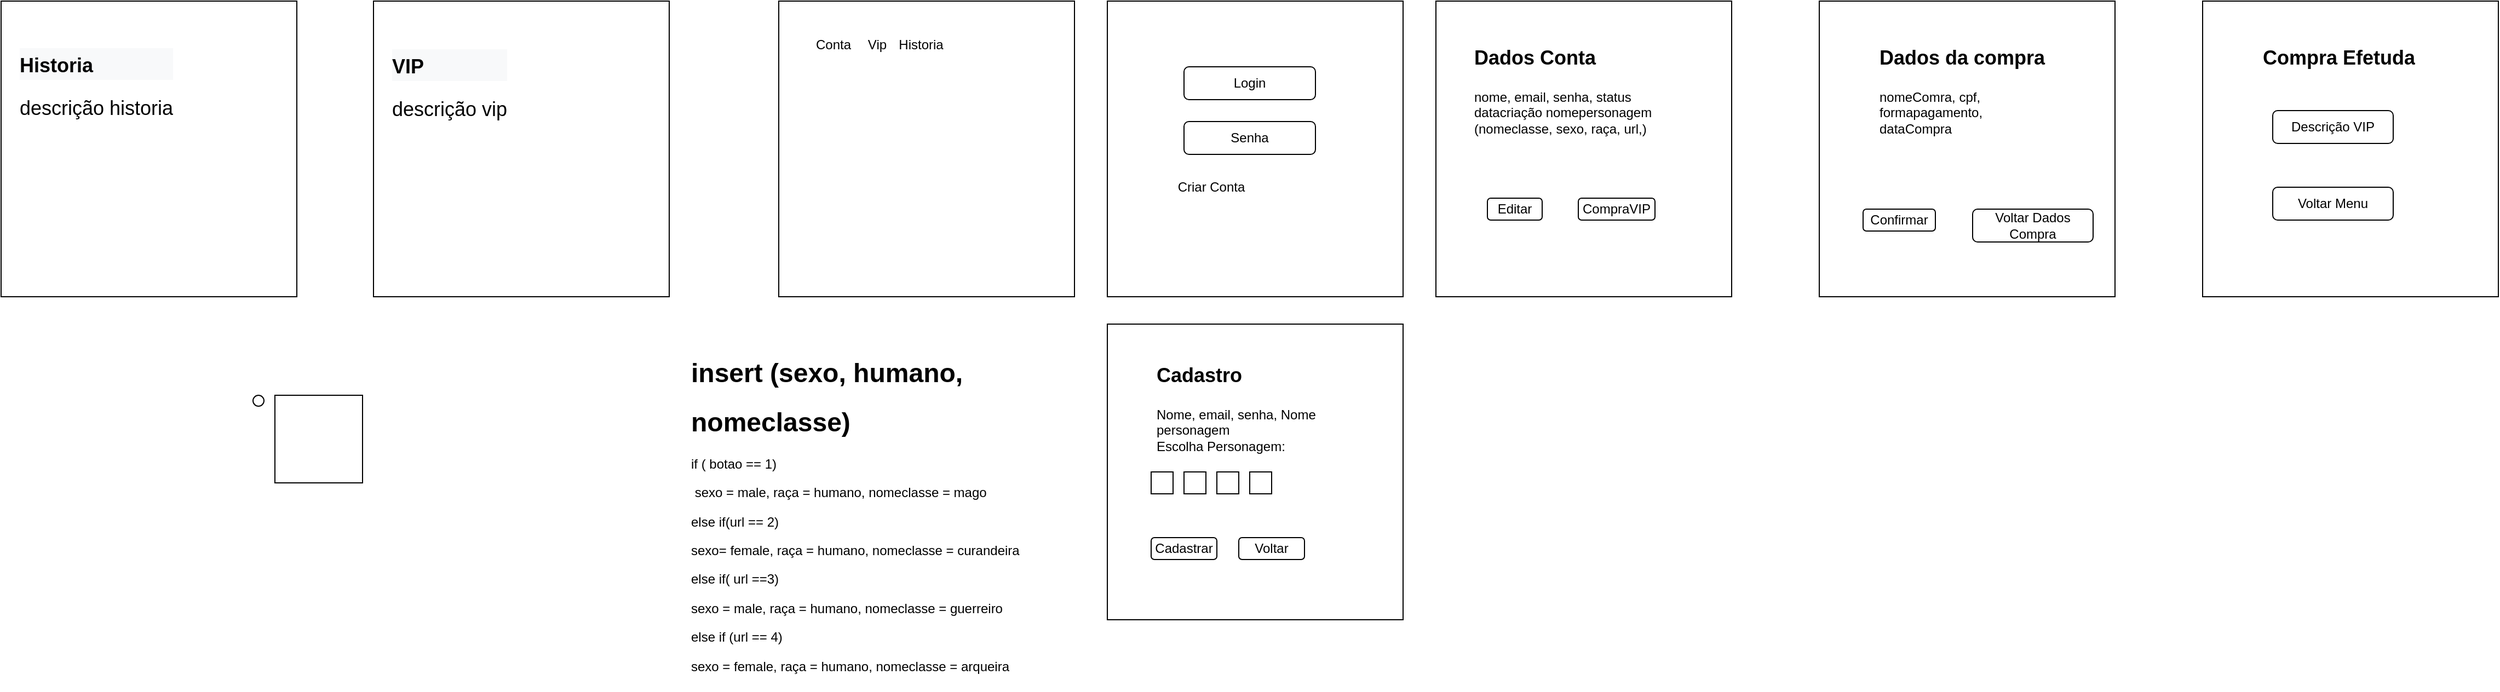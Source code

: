 <mxfile version="14.5.1" type="device"><diagram id="0O2kiEjfPauVrcjLtITI" name="Page-1"><mxGraphModel dx="1745" dy="402" grid="1" gridSize="10" guides="1" tooltips="1" connect="1" arrows="1" fold="1" page="1" pageScale="1" pageWidth="827" pageHeight="1169" math="0" shadow="0"><root><mxCell id="0"/><mxCell id="1" parent="0"/><mxCell id="t1lHGt2lNz94M58EGOi0-1" value="" style="whiteSpace=wrap;html=1;aspect=fixed;" parent="1" vertex="1"><mxGeometry x="180" y="20" width="270" height="270" as="geometry"/></mxCell><mxCell id="t1lHGt2lNz94M58EGOi0-2" value="Conta" style="text;html=1;strokeColor=none;fillColor=none;align=center;verticalAlign=middle;whiteSpace=wrap;rounded=0;" parent="1" vertex="1"><mxGeometry x="210" y="50" width="40" height="20" as="geometry"/></mxCell><mxCell id="t1lHGt2lNz94M58EGOi0-3" value="Vip" style="text;html=1;strokeColor=none;fillColor=none;align=center;verticalAlign=middle;whiteSpace=wrap;rounded=0;" parent="1" vertex="1"><mxGeometry x="250" y="50" width="40" height="20" as="geometry"/></mxCell><mxCell id="t1lHGt2lNz94M58EGOi0-4" value="Historia" style="text;html=1;strokeColor=none;fillColor=none;align=center;verticalAlign=middle;whiteSpace=wrap;rounded=0;" parent="1" vertex="1"><mxGeometry x="290" y="50" width="40" height="20" as="geometry"/></mxCell><mxCell id="t1lHGt2lNz94M58EGOi0-5" value="" style="whiteSpace=wrap;html=1;aspect=fixed;" parent="1" vertex="1"><mxGeometry x="480" y="20" width="270" height="270" as="geometry"/></mxCell><mxCell id="t1lHGt2lNz94M58EGOi0-9" value="Login" style="rounded=1;whiteSpace=wrap;html=1;" parent="1" vertex="1"><mxGeometry x="550" y="80" width="120" height="30" as="geometry"/></mxCell><mxCell id="t1lHGt2lNz94M58EGOi0-10" value="Senha" style="rounded=1;whiteSpace=wrap;html=1;" parent="1" vertex="1"><mxGeometry x="550" y="130" width="120" height="30" as="geometry"/></mxCell><mxCell id="t1lHGt2lNz94M58EGOi0-11" value="Criar Conta" style="text;html=1;strokeColor=none;fillColor=none;align=center;verticalAlign=middle;whiteSpace=wrap;rounded=0;" parent="1" vertex="1"><mxGeometry x="530" y="180" width="90" height="20" as="geometry"/></mxCell><mxCell id="t1lHGt2lNz94M58EGOi0-12" value="" style="whiteSpace=wrap;html=1;aspect=fixed;" parent="1" vertex="1"><mxGeometry x="780" y="20" width="270" height="270" as="geometry"/></mxCell><mxCell id="t1lHGt2lNz94M58EGOi0-18" value="&lt;h1&gt;&lt;font style=&quot;font-size: 18px&quot;&gt;Dados Conta&lt;/font&gt;&lt;/h1&gt;&lt;div&gt;&lt;font style=&quot;font-size: 12px&quot;&gt;nome, email, senha, status&lt;/font&gt;&lt;/div&gt;&lt;div&gt;&lt;font style=&quot;font-size: 12px&quot;&gt;datacriação nomepersonagem (nomeclasse, sexo, raça, url,)&lt;/font&gt;&lt;/div&gt;" style="text;html=1;strokeColor=none;fillColor=none;spacing=5;spacingTop=-20;whiteSpace=wrap;overflow=hidden;rounded=0;" parent="1" vertex="1"><mxGeometry x="810" y="50" width="190" height="120" as="geometry"/></mxCell><mxCell id="t1lHGt2lNz94M58EGOi0-22" value="" style="whiteSpace=wrap;html=1;aspect=fixed;" parent="1" vertex="1"><mxGeometry x="480" y="315" width="270" height="270" as="geometry"/></mxCell><mxCell id="t1lHGt2lNz94M58EGOi0-24" value="&lt;h1&gt;&lt;span style=&quot;font-size: 18px&quot;&gt;Cadastro&lt;/span&gt;&lt;/h1&gt;&lt;h1&gt;&lt;div style=&quot;font-size: 12px ; font-weight: 400&quot;&gt;Nome, email, senha, Nome personagem&lt;/div&gt;&lt;div style=&quot;font-size: 12px ; font-weight: 400&quot;&gt;Escolha Personagem:&lt;br&gt;&lt;br&gt;&lt;/div&gt;&lt;/h1&gt;" style="text;html=1;strokeColor=none;fillColor=none;spacing=5;spacingTop=-20;whiteSpace=wrap;overflow=hidden;rounded=0;" parent="1" vertex="1"><mxGeometry x="520" y="340" width="190" height="120" as="geometry"/></mxCell><mxCell id="t1lHGt2lNz94M58EGOi0-27" value="&lt;h1&gt;insert (sexo, humano,&lt;/h1&gt;&lt;h1&gt;nomeclasse)&lt;/h1&gt;&lt;p&gt;if ( botao == 1)&lt;/p&gt;&lt;p&gt;&lt;span&gt;&amp;nbsp;sexo = male, raça = humano, nomeclasse = mago&lt;/span&gt;&lt;/p&gt;&lt;p&gt;else if(url == 2)&lt;/p&gt;&lt;p&gt;sexo= female, raça = humano, nomeclasse = curandeira&amp;nbsp;&lt;/p&gt;&lt;p&gt;else if( url ==3)&amp;nbsp;&lt;/p&gt;&lt;p&gt;sexo = male, raça = humano, nomeclasse = guerreiro&lt;/p&gt;&lt;p&gt;else if (url == 4)&lt;/p&gt;&lt;p&gt;sexo = female, raça = humano, nomeclasse = arqueira&lt;/p&gt;&lt;p&gt;&lt;br&gt;&lt;/p&gt;&lt;p&gt;&lt;br&gt;&lt;/p&gt;" style="text;html=1;strokeColor=none;fillColor=none;spacing=5;spacingTop=-20;whiteSpace=wrap;overflow=hidden;rounded=0;" parent="1" vertex="1"><mxGeometry x="95" y="340" width="350" height="310" as="geometry"/></mxCell><mxCell id="t1lHGt2lNz94M58EGOi0-28" value="" style="rounded=0;whiteSpace=wrap;html=1;" parent="1" vertex="1"><mxGeometry x="520" y="450" width="20" height="20" as="geometry"/></mxCell><mxCell id="t1lHGt2lNz94M58EGOi0-29" value="" style="rounded=0;whiteSpace=wrap;html=1;" parent="1" vertex="1"><mxGeometry x="550" y="450" width="20" height="20" as="geometry"/></mxCell><mxCell id="t1lHGt2lNz94M58EGOi0-30" value="" style="rounded=0;whiteSpace=wrap;html=1;" parent="1" vertex="1"><mxGeometry x="580" y="450" width="20" height="20" as="geometry"/></mxCell><mxCell id="t1lHGt2lNz94M58EGOi0-31" value="" style="rounded=0;whiteSpace=wrap;html=1;" parent="1" vertex="1"><mxGeometry x="610" y="450" width="20" height="20" as="geometry"/></mxCell><mxCell id="t1lHGt2lNz94M58EGOi0-33" value="Editar" style="rounded=1;whiteSpace=wrap;html=1;" parent="1" vertex="1"><mxGeometry x="827" y="200" width="50" height="20" as="geometry"/></mxCell><mxCell id="t1lHGt2lNz94M58EGOi0-35" value="Cadastrar" style="rounded=1;whiteSpace=wrap;html=1;" parent="1" vertex="1"><mxGeometry x="520" y="510" width="60" height="20" as="geometry"/></mxCell><mxCell id="t1lHGt2lNz94M58EGOi0-36" value="Voltar" style="rounded=1;whiteSpace=wrap;html=1;" parent="1" vertex="1"><mxGeometry x="600" y="510" width="60" height="20" as="geometry"/></mxCell><mxCell id="t1lHGt2lNz94M58EGOi0-37" value="CompraVIP" style="rounded=1;whiteSpace=wrap;html=1;" parent="1" vertex="1"><mxGeometry x="910" y="200" width="70" height="20" as="geometry"/></mxCell><mxCell id="t1lHGt2lNz94M58EGOi0-38" value="" style="whiteSpace=wrap;html=1;aspect=fixed;" parent="1" vertex="1"><mxGeometry x="1130" y="20" width="270" height="270" as="geometry"/></mxCell><mxCell id="t1lHGt2lNz94M58EGOi0-39" value="&lt;h1&gt;&lt;font style=&quot;font-size: 18px&quot;&gt;Dados da compra&lt;/font&gt;&lt;/h1&gt;&lt;div&gt;&lt;font style=&quot;font-size: 12px&quot;&gt;nomeComra, cpf, formapagamento, dataCompra&lt;/font&gt;&lt;/div&gt;&lt;div&gt;&lt;br&gt;&lt;/div&gt;" style="text;html=1;strokeColor=none;fillColor=none;spacing=5;spacingTop=-20;whiteSpace=wrap;overflow=hidden;rounded=0;" parent="1" vertex="1"><mxGeometry x="1180" y="50" width="170" height="100" as="geometry"/></mxCell><mxCell id="t1lHGt2lNz94M58EGOi0-40" value="Voltar Dados Compra" style="rounded=1;whiteSpace=wrap;html=1;" parent="1" vertex="1"><mxGeometry x="1270" y="210" width="110" height="30" as="geometry"/></mxCell><mxCell id="t1lHGt2lNz94M58EGOi0-41" value="Confirmar" style="rounded=1;whiteSpace=wrap;html=1;" parent="1" vertex="1"><mxGeometry x="1170" y="210" width="66" height="20" as="geometry"/></mxCell><mxCell id="t1lHGt2lNz94M58EGOi0-43" value="" style="whiteSpace=wrap;html=1;aspect=fixed;" parent="1" vertex="1"><mxGeometry x="1480" y="20" width="270" height="270" as="geometry"/></mxCell><mxCell id="t1lHGt2lNz94M58EGOi0-44" value="&lt;h1&gt;&lt;span style=&quot;font-size: 18px&quot;&gt;Compra Efetuda&lt;/span&gt;&lt;/h1&gt;" style="text;html=1;strokeColor=none;fillColor=none;spacing=5;spacingTop=-20;whiteSpace=wrap;overflow=hidden;rounded=0;" parent="1" vertex="1"><mxGeometry x="1530" y="50" width="170" height="100" as="geometry"/></mxCell><mxCell id="t1lHGt2lNz94M58EGOi0-45" value="Descrição VIP" style="rounded=1;whiteSpace=wrap;html=1;" parent="1" vertex="1"><mxGeometry x="1544" y="120" width="110" height="30" as="geometry"/></mxCell><mxCell id="t1lHGt2lNz94M58EGOi0-47" value="Voltar Menu" style="rounded=1;whiteSpace=wrap;html=1;" parent="1" vertex="1"><mxGeometry x="1544" y="190" width="110" height="30" as="geometry"/></mxCell><mxCell id="t1lHGt2lNz94M58EGOi0-48" value="" style="whiteSpace=wrap;html=1;aspect=fixed;" parent="1" vertex="1"><mxGeometry x="-190" y="20" width="270" height="270" as="geometry"/></mxCell><mxCell id="t1lHGt2lNz94M58EGOi0-52" value="&lt;h1 style=&quot;color: rgb(0 , 0 , 0) ; font-family: &amp;#34;helvetica&amp;#34; ; font-style: normal ; letter-spacing: normal ; text-align: left ; text-indent: 0px ; text-transform: none ; word-spacing: 0px ; background-color: rgb(248 , 249 , 250)&quot;&gt;&lt;span style=&quot;font-size: 18px&quot;&gt;VIP&lt;/span&gt;&lt;/h1&gt;&lt;div&gt;&lt;span style=&quot;font-size: 18px&quot;&gt;descrição vip&lt;/span&gt;&lt;/div&gt;" style="text;whiteSpace=wrap;html=1;" parent="1" vertex="1"><mxGeometry x="-175" y="41" width="240" height="110" as="geometry"/></mxCell><mxCell id="t1lHGt2lNz94M58EGOi0-53" value="" style="whiteSpace=wrap;html=1;aspect=fixed;" parent="1" vertex="1"><mxGeometry x="-530" y="20" width="270" height="270" as="geometry"/></mxCell><mxCell id="t1lHGt2lNz94M58EGOi0-54" value="&lt;h1 style=&quot;color: rgb(0 , 0 , 0) ; font-family: &amp;#34;helvetica&amp;#34; ; font-style: normal ; letter-spacing: normal ; text-align: left ; text-indent: 0px ; text-transform: none ; word-spacing: 0px ; background-color: rgb(248 , 249 , 250)&quot;&gt;&lt;span style=&quot;font-size: 18px&quot;&gt;Historia&lt;/span&gt;&lt;/h1&gt;&lt;div&gt;&lt;span style=&quot;font-size: 18px&quot;&gt;descrição historia&lt;/span&gt;&lt;/div&gt;" style="text;whiteSpace=wrap;html=1;" parent="1" vertex="1"><mxGeometry x="-515" y="40" width="240" height="110" as="geometry"/></mxCell><mxCell id="ilm3ZEYSyoLHOPlJJhS4-1" value="" style="whiteSpace=wrap;html=1;aspect=fixed;" vertex="1" parent="1"><mxGeometry x="-280" y="380" width="80" height="80" as="geometry"/></mxCell><mxCell id="ilm3ZEYSyoLHOPlJJhS4-2" value="" style="ellipse;whiteSpace=wrap;html=1;aspect=fixed;" vertex="1" parent="1"><mxGeometry x="-300" y="380" width="10" height="10" as="geometry"/></mxCell></root></mxGraphModel></diagram></mxfile>